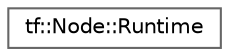 digraph "类继承关系图"
{
 // LATEX_PDF_SIZE
  bgcolor="transparent";
  edge [fontname=Helvetica,fontsize=10,labelfontname=Helvetica,labelfontsize=10];
  node [fontname=Helvetica,fontsize=10,shape=box,height=0.2,width=0.4];
  rankdir="LR";
  Node0 [id="Node000000",label="tf::Node::Runtime",height=0.2,width=0.4,color="grey40", fillcolor="white", style="filled",URL="$structtf_1_1_node_1_1_runtime.html",tooltip=" "];
}
